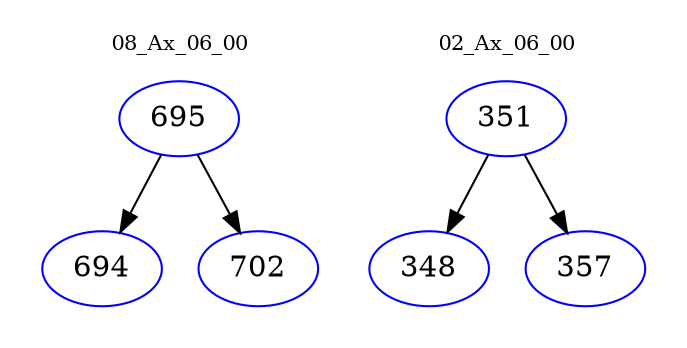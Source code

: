 digraph{
subgraph cluster_0 {
color = white
label = "08_Ax_06_00";
fontsize=10;
T0_695 [label="695", color="blue"]
T0_695 -> T0_694 [color="black"]
T0_694 [label="694", color="blue"]
T0_695 -> T0_702 [color="black"]
T0_702 [label="702", color="blue"]
}
subgraph cluster_1 {
color = white
label = "02_Ax_06_00";
fontsize=10;
T1_351 [label="351", color="blue"]
T1_351 -> T1_348 [color="black"]
T1_348 [label="348", color="blue"]
T1_351 -> T1_357 [color="black"]
T1_357 [label="357", color="blue"]
}
}
